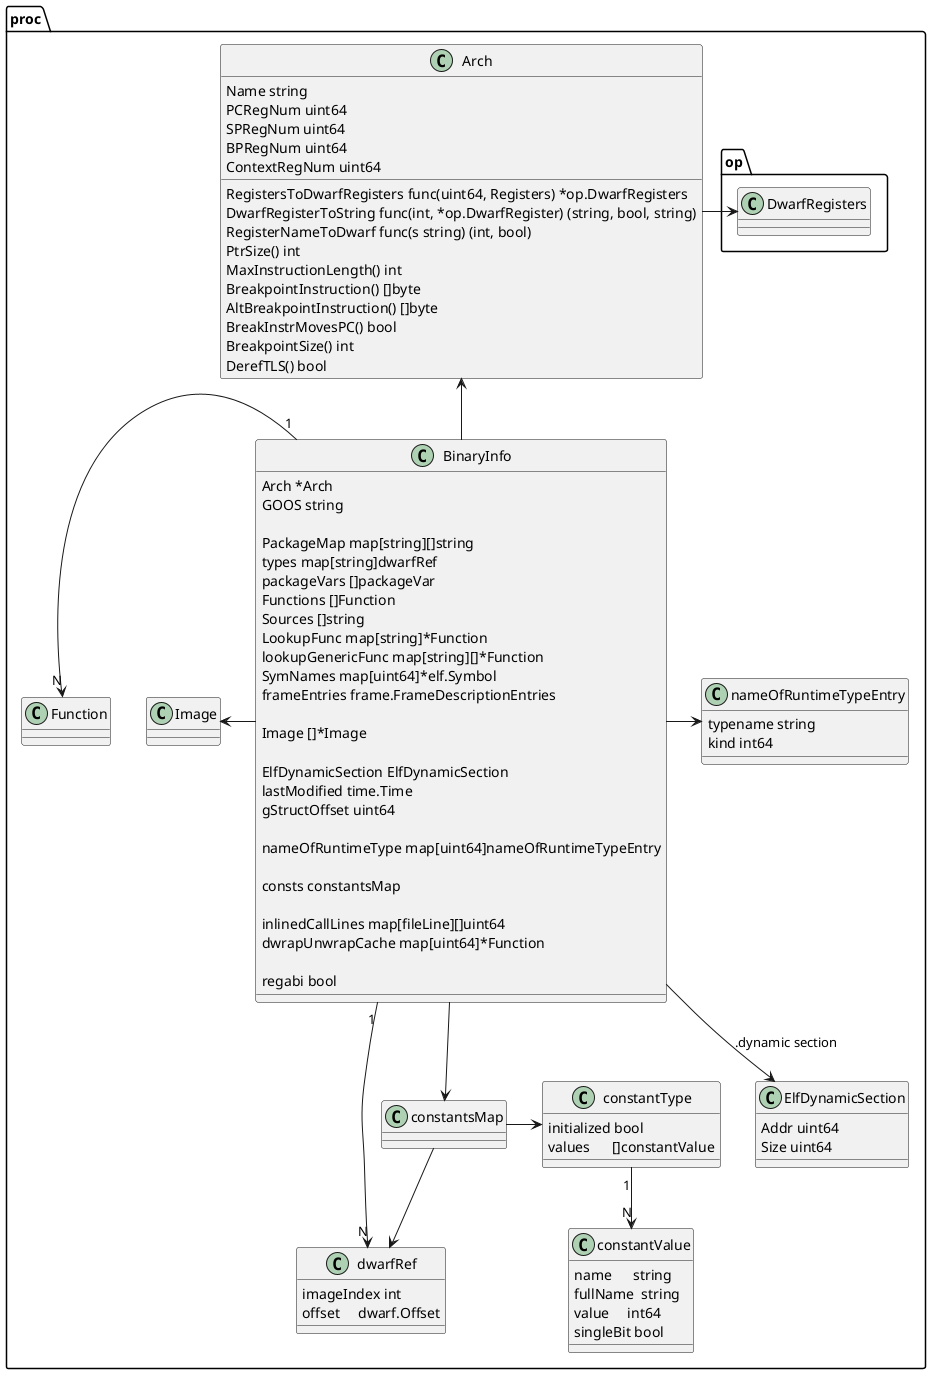 @startuml
'https://plantuml.com/class-diagram

package "proc" {

class Arch {
	Name string
	PCRegNum uint64
	SPRegNum uint64
	BPRegNum uint64
	ContextRegNum uint64
	RegistersToDwarfRegisters func(uint64, Registers) *op.DwarfRegisters
	DwarfRegisterToString func(int, *op.DwarfRegister) (string, bool, string)
	RegisterNameToDwarf func(s string) (int, bool)
	PtrSize() int
	MaxInstructionLength() int
	BreakpointInstruction() []byte
	AltBreakpointInstruction() []byte
	BreakInstrMovesPC() bool
	BreakpointSize() int
	DerefTLS() bool
}

Arch -> op.DwarfRegisters

class BinaryInfo {
	Arch *Arch
	GOOS string

	PackageMap map[string][]string
	types map[string]dwarfRef
	packageVars []packageVar
	Functions []Function
	Sources []string
	LookupFunc map[string]*Function
	lookupGenericFunc map[string][]*Function
	SymNames map[uint64]*elf.Symbol
	frameEntries frame.FrameDescriptionEntries

	Image []*Image

	ElfDynamicSection ElfDynamicSection
	lastModified time.Time
	gStructOffset uint64

	nameOfRuntimeType map[uint64]nameOfRuntimeTypeEntry

	consts constantsMap

	inlinedCallLines map[fileLine][]uint64
	dwrapUnwrapCache map[uint64]*Function

	regabi bool
}

BinaryInfo -up-> Arch
BinaryInfo -left-> Image
BinaryInfo "1" -left-> "N" Function
BinaryInfo -down-> ElfDynamicSection: ".dynamic section"
BinaryInfo -down-> constantsMap
BinaryInfo "1" -> "N" dwarfRef
BinaryInfo -right-> nameOfRuntimeTypeEntry

class constantsMap as "map[dwarfRef]*constantType"

constantsMap -down-> dwarfRef
constantsMap -right-> constantType

class dwarfRef {
	imageIndex int
	offset     dwarf.Offset
}

class ElfDynamicSection {
	Addr uint64
	Size uint64
}

class nameOfRuntimeTypeEntry {
	typename string
	kind int64
}

class constantType {
	initialized bool
	values      []constantValue
}

constantType "1" -down-> "N" constantValue

class constantValue {
	name      string
	fullName  string
	value     int64
	singleBit bool
}

}

@enduml